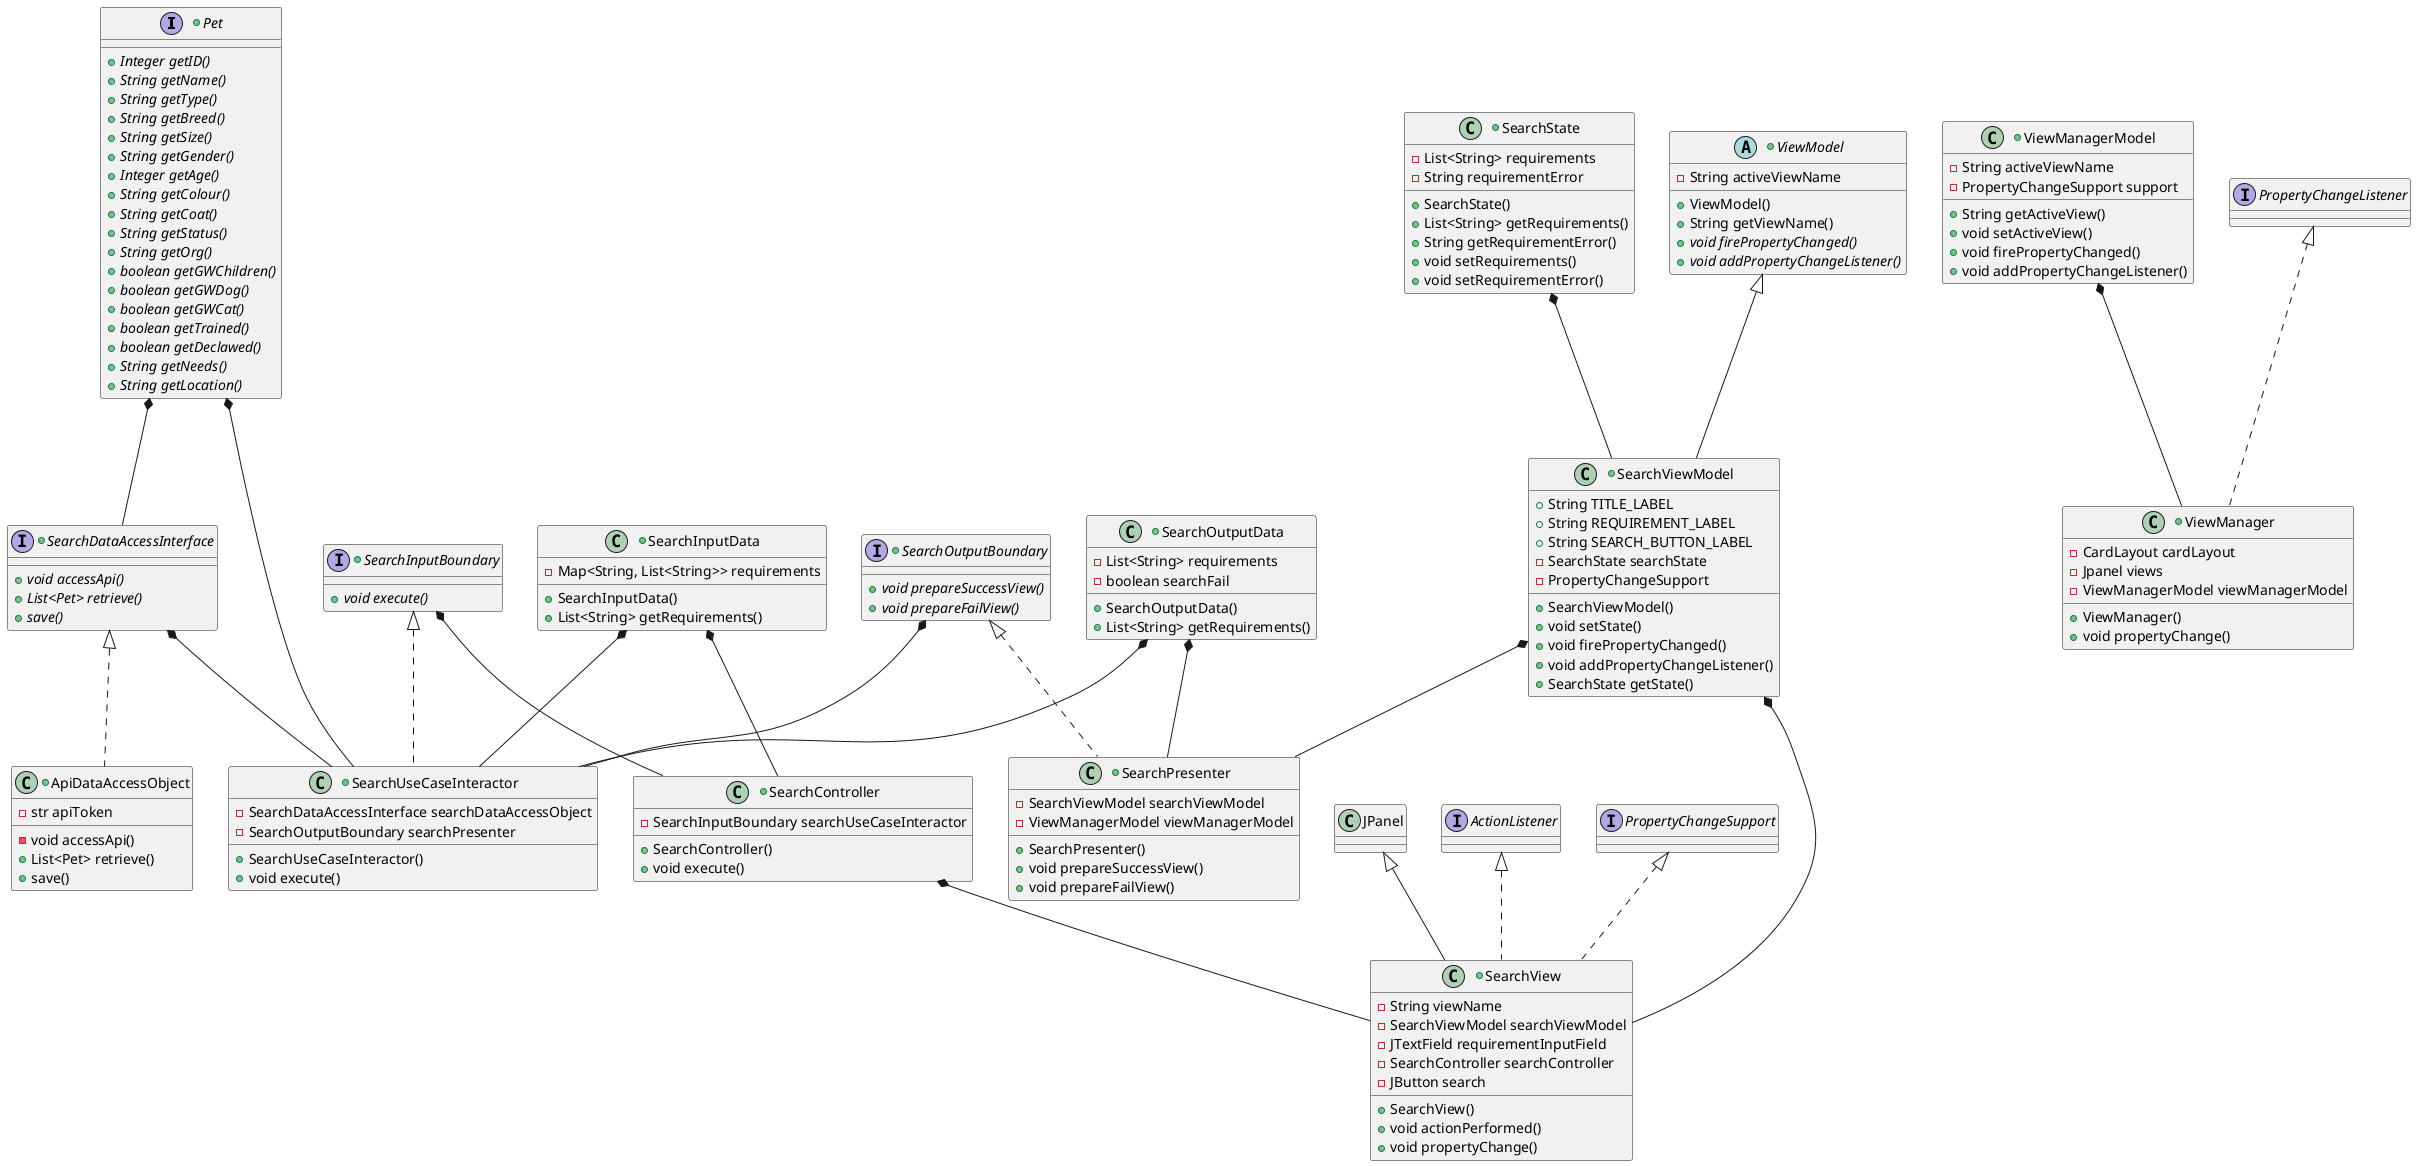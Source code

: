 @startuml
'https://plantuml.com/sequence-diagram


+interface Pet {
    {abstract} +Integer getID()
    {abstract} +String getName()
    {abstract} +String getType()
    {abstract} +String getBreed()
    {abstract} +String getSize()
    {abstract} +String getGender()
    {abstract} +Integer getAge()
    {abstract} +String getColour()
    {abstract} +String getCoat()
    {abstract} +String getStatus()
    {abstract} +String getOrg()
    {abstract} +boolean getGWChildren()
    {abstract} +boolean getGWDog()
    {abstract} +boolean getGWCat()
    {abstract} +boolean getTrained()
    {abstract} +boolean getDeclawed()
    {abstract} +String getNeeds()
    {abstract} +String getLocation()
}

+class ViewManagerModel {
    -String activeViewName
    -PropertyChangeSupport support
    +String getActiveView()
    + void setActiveView()
    +void firePropertyChanged()
    +void addPropertyChangeListener()
}

+class SearchController {
    -SearchInputBoundary searchUseCaseInteractor
    +SearchController()
    +void execute()
}

+class SearchPresenter implements SearchOutputBoundary {
    -SearchViewModel searchViewModel
    -ViewManagerModel viewManagerModel
    +SearchPresenter()
    +void prepareSuccessView()
    +void prepareFailView()
}

+class SearchState {
    -List<String> requirements
    -String requirementError
    +SearchState()
    +List<String> getRequirements()
    +String getRequirementError()
    +void setRequirements()
    +void setRequirementError()
}

+class SearchViewModel extends ViewModel {
    +String TITLE_LABEL
    +String REQUIREMENT_LABEL
    +String SEARCH_BUTTON_LABEL
    -SearchState searchState
    +SearchViewModel()
    +void setState()
    -PropertyChangeSupport
    +void firePropertyChanged()
    +void addPropertyChangeListener()
    +SearchState getState()
}

+abstract class ViewModel {
    -String activeViewName
    +ViewModel()
    +String getViewName()
    {abstract} +void firePropertyChanged()
    {abstract} +void addPropertyChangeListener()
}

+interface SearchInputBoundary {
    {abstract} +void execute()
}

+class SearchInputData {
    -Map<String, List<String>> requirements
    +SearchInputData()
    +List<String> getRequirements()
}

+class SearchUseCaseInteractor implements SearchInputBoundary {
    -SearchDataAccessInterface searchDataAccessObject
    -SearchOutputBoundary searchPresenter
    +SearchUseCaseInteractor()
    +void execute()
}

+interface SearchOutputBoundary {
    {abstract} +void prepareSuccessView()
    {abstract} +void prepareFailView()
}

+class SearchOutputData {
    -List<String> requirements
    -boolean searchFail
    +SearchOutputData()
    +List<String> getRequirements()
}

+interface SearchDataAccessInterface {
    {abstract} +void accessApi()
    {abstract} +List<Pet> retrieve()
    {abstract} +save()
}

+class ApiDataAccessObject implements SearchDataAccessInterface {
    -str apiToken
    -void accessApi()
    +List<Pet> retrieve()
    +save()
}

'requirement input needs to change format, not just text box
+class SearchView extends JPanel implements ActionListener, PropertyChangeSupport {
    -String viewName
    -SearchViewModel searchViewModel
    -JTextField requirementInputField
    -SearchController searchController
    -JButton search
    +SearchView()
    +void actionPerformed()
    +void propertyChange()
}

+class ViewManager implements PropertyChangeListener {
    -CardLayout cardLayout
    -Jpanel views
    -ViewManagerModel viewManagerModel
    +ViewManager()
    +void propertyChange()
}

Pet *-- SearchDataAccessInterface
Pet *-- SearchUseCaseInteractor
SearchDataAccessInterface *-- SearchUseCaseInteractor
SearchOutputBoundary *-- SearchUseCaseInteractor
SearchOutputData *-- SearchUseCaseInteractor
SearchInputData *-- SearchUseCaseInteractor
SearchInputData *-- SearchController
SearchInputBoundary *-- SearchController
SearchOutputData *-- SearchPresenter
SearchViewModel *-- SearchPresenter
SearchViewModel *-- SearchView
SearchController *-- SearchView
ViewManagerModel *-- ViewManager
SearchState *-- SearchViewModel


@enduml